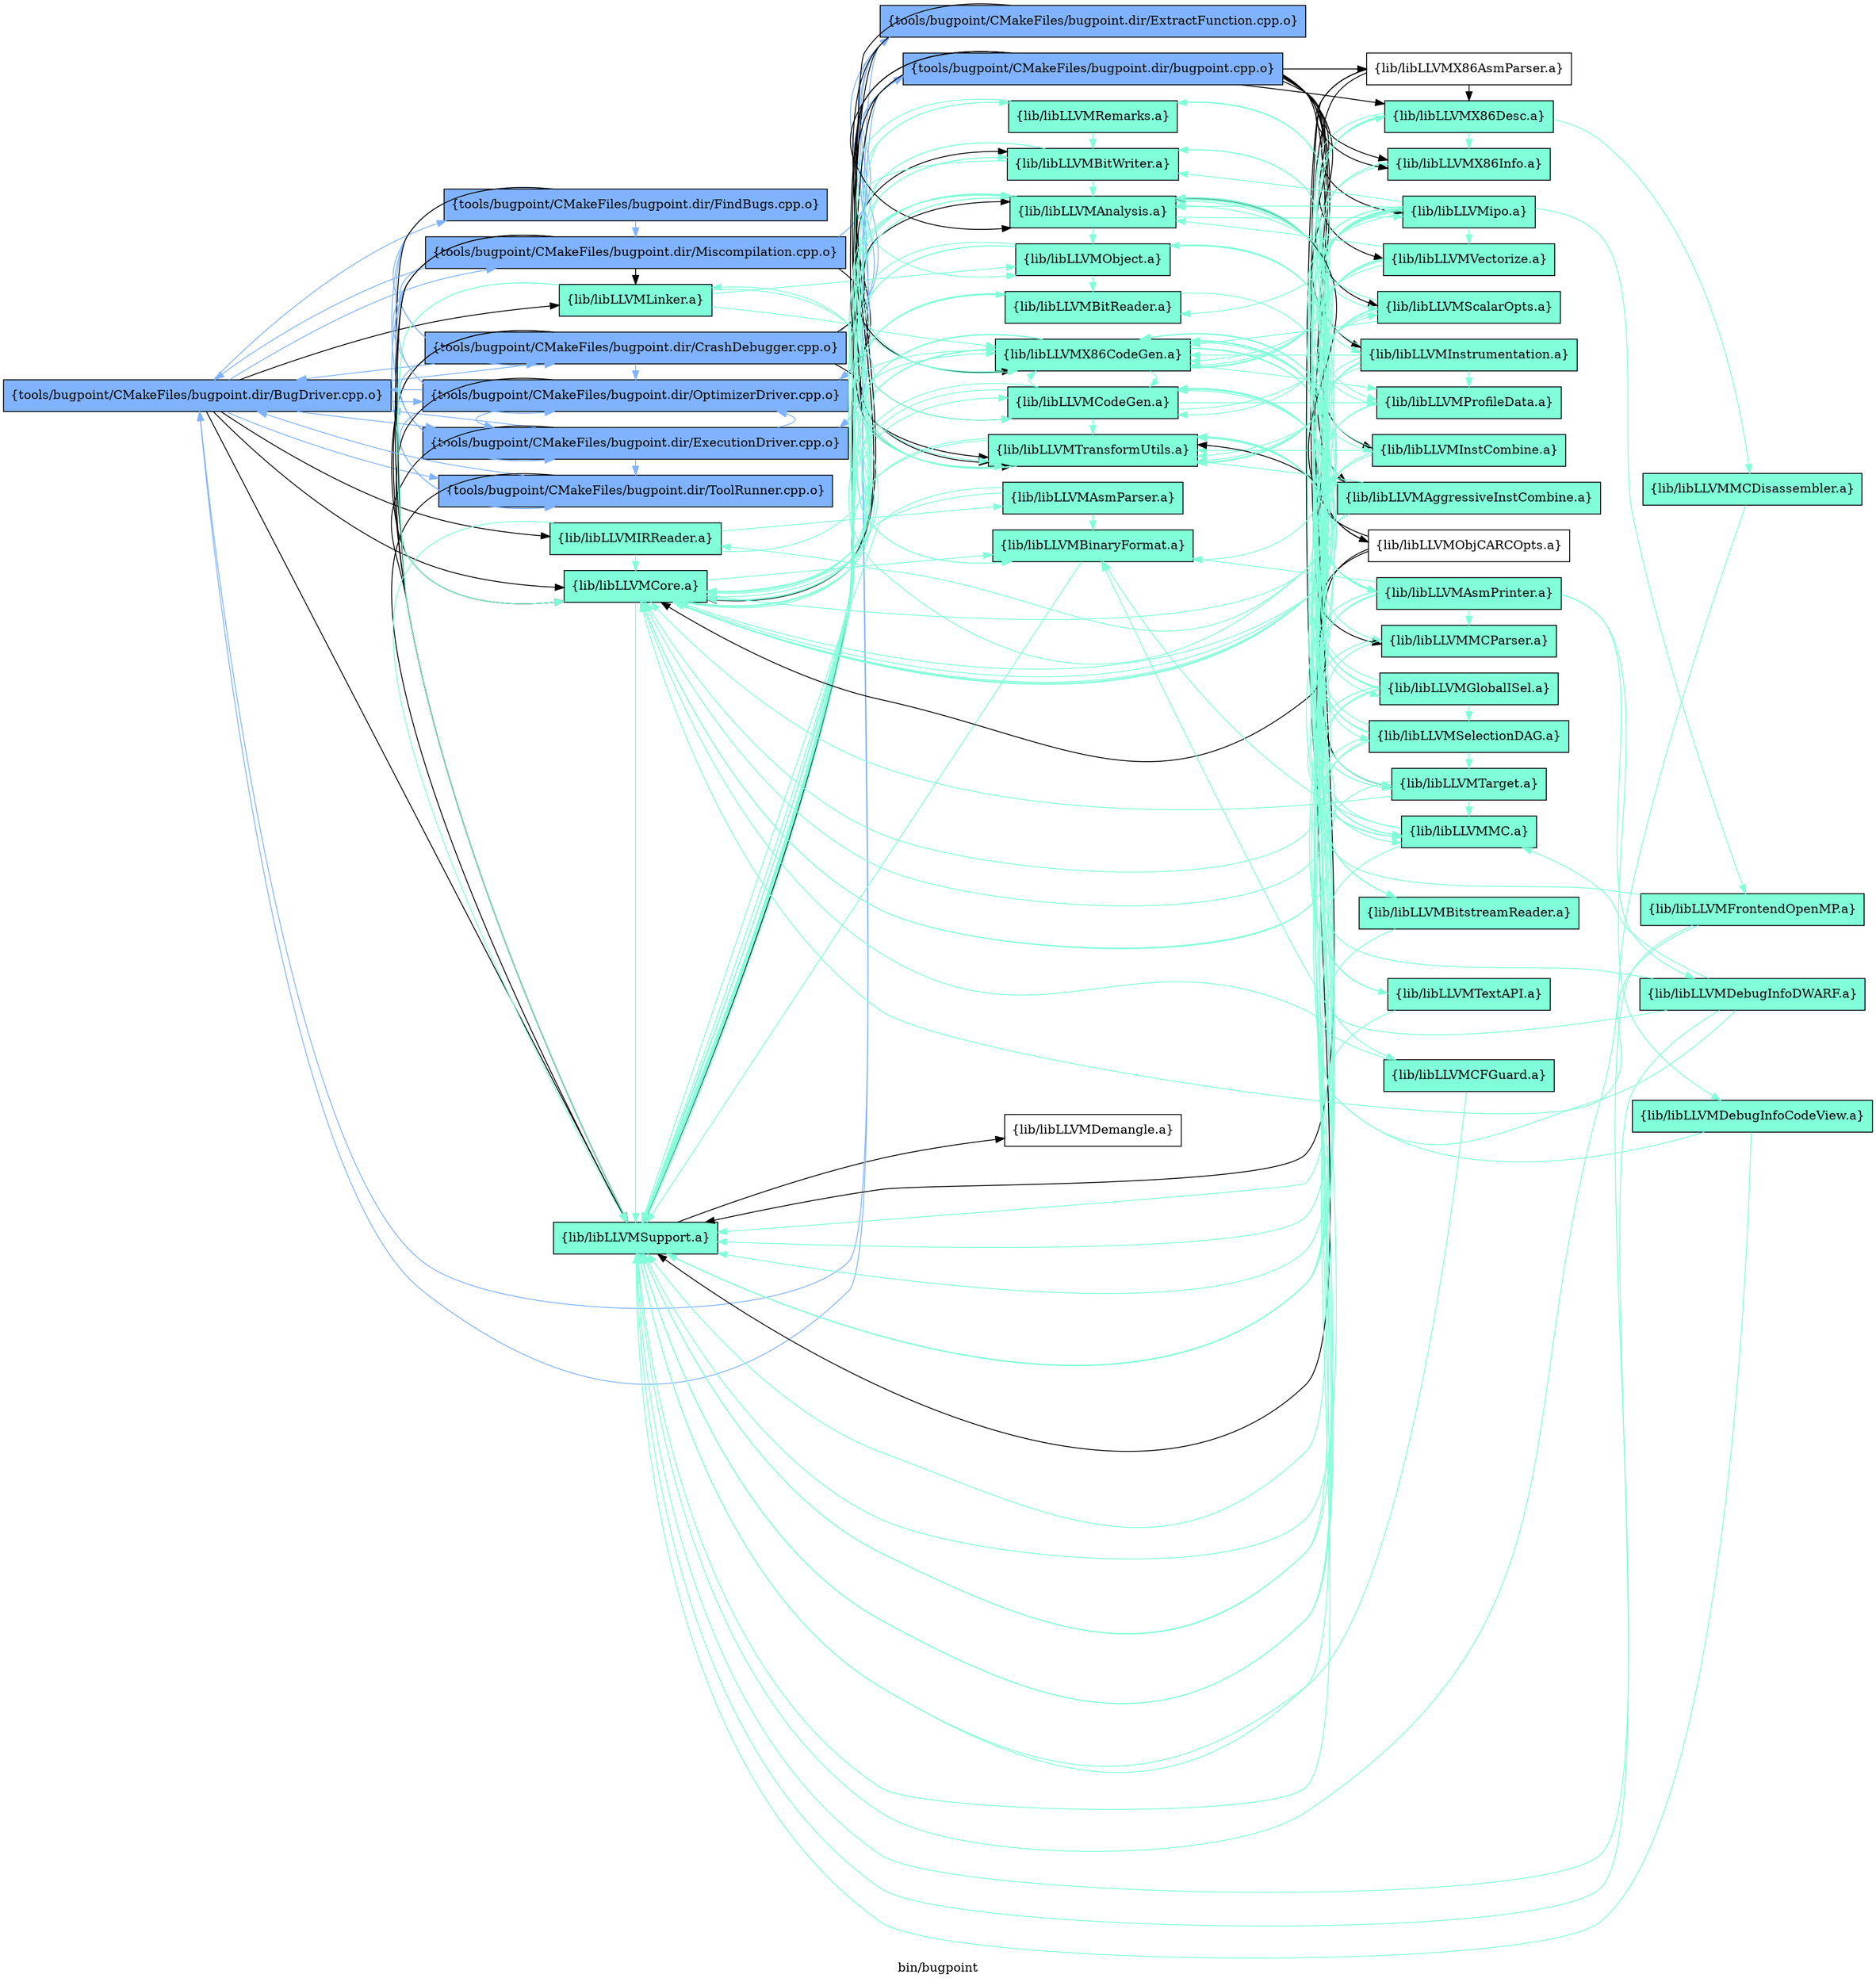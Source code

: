 digraph "bin/bugpoint" {
	label="bin/bugpoint";
	rankdir=LR;
	{ rank=same; Node0x560f26cfa6d8;  }
	{ rank=same; Node0x560f26cfb358; Node0x560f26cfb5d8; Node0x560f26cfc488; Node0x560f26cfc7a8; Node0x560f26cfd888; Node0x560f26cfd5b8; Node0x560f26ce3ca8; Node0x560f26ce32a8; Node0x560f26ce46a8; Node0x560f26cf5d18;  }
	{ rank=same; Node0x560f26cfc2a8; Node0x560f26d03918; Node0x560f26ce28a8; Node0x560f26cf6678; Node0x560f26ce19f8; Node0x560f26ce1ea8; Node0x560f26ce9838; Node0x560f26ce05f8; Node0x560f26ce92e8; Node0x560f26ce0698; Node0x560f26ce1e58; Node0x560f26ce2e98; Node0x560f26ced6b8;  }
	{ rank=same; Node0x560f26ce14a8; Node0x560f26ce0aa8; Node0x560f26ce25d8; Node0x560f26ce2df8; Node0x560f26ce50a8; Node0x560f26ce50f8; Node0x560f26ce41f8; Node0x560f26cf7a78; Node0x560f26cf7f78; Node0x560f26cf6218; Node0x560f26cf6b78; Node0x560f26ce3d48; Node0x560f26ce23f8; Node0x560f26cf9cd8; Node0x560f26cf8ec8; Node0x560f26cf8a18; Node0x560f26cfc758; Node0x560f26cedde8; Node0x560f26ce3348; Node0x560f26ce2308;  }

	Node0x560f26cfa6d8 [shape=record,shape=box,group=2,style=filled,fillcolor="0.600000 0.5 1",label="{tools/bugpoint/CMakeFiles/bugpoint.dir/BugDriver.cpp.o}"];
	Node0x560f26cfa6d8 -> Node0x560f26cfb358[color="0.600000 0.5 1"];
	Node0x560f26cfa6d8 -> Node0x560f26cfb5d8[color="0.600000 0.5 1"];
	Node0x560f26cfa6d8 -> Node0x560f26cfc488[color="0.600000 0.5 1"];
	Node0x560f26cfa6d8 -> Node0x560f26cfc7a8[color="0.600000 0.5 1"];
	Node0x560f26cfa6d8 -> Node0x560f26cfd888[color="0.600000 0.5 1"];
	Node0x560f26cfa6d8 -> Node0x560f26cfd5b8[color="0.600000 0.5 1"];
	Node0x560f26cfa6d8 -> Node0x560f26ce3ca8;
	Node0x560f26cfa6d8 -> Node0x560f26ce32a8;
	Node0x560f26cfa6d8 -> Node0x560f26ce46a8;
	Node0x560f26cfa6d8 -> Node0x560f26cf5d18;
	Node0x560f26cfb358 [shape=record,shape=box,group=2,style=filled,fillcolor="0.600000 0.5 1",label="{tools/bugpoint/CMakeFiles/bugpoint.dir/CrashDebugger.cpp.o}"];
	Node0x560f26cfb358 -> Node0x560f26cfa6d8[color="0.600000 0.5 1"];
	Node0x560f26cfb358 -> Node0x560f26cfb5d8[color="0.600000 0.5 1"];
	Node0x560f26cfb358 -> Node0x560f26cfc2a8[color="0.600000 0.5 1"];
	Node0x560f26cfb358 -> Node0x560f26cfd888[color="0.600000 0.5 1"];
	Node0x560f26cfb358 -> Node0x560f26d03918[color="0.600000 0.5 1"];
	Node0x560f26cfb358 -> Node0x560f26ce28a8;
	Node0x560f26cfb358 -> Node0x560f26ce3ca8;
	Node0x560f26cfb358 -> Node0x560f26cf5d18;
	Node0x560f26cfb358 -> Node0x560f26cf6678;
	Node0x560f26cfb5d8 [shape=record,shape=box,group=2,style=filled,fillcolor="0.600000 0.5 1",label="{tools/bugpoint/CMakeFiles/bugpoint.dir/ExecutionDriver.cpp.o}"];
	Node0x560f26cfb5d8 -> Node0x560f26cfa6d8[color="0.600000 0.5 1"];
	Node0x560f26cfb5d8 -> Node0x560f26cfd888[color="0.600000 0.5 1"];
	Node0x560f26cfb5d8 -> Node0x560f26cfd5b8[color="0.600000 0.5 1"];
	Node0x560f26cfb5d8 -> Node0x560f26cf5d18;
	Node0x560f26cfc488 [shape=record,shape=box,group=2,style=filled,fillcolor="0.600000 0.5 1",label="{tools/bugpoint/CMakeFiles/bugpoint.dir/FindBugs.cpp.o}"];
	Node0x560f26cfc488 -> Node0x560f26cfb358[color="0.600000 0.5 1"];
	Node0x560f26cfc488 -> Node0x560f26cfb5d8[color="0.600000 0.5 1"];
	Node0x560f26cfc488 -> Node0x560f26cfc7a8[color="0.600000 0.5 1"];
	Node0x560f26cfc488 -> Node0x560f26cfd888[color="0.600000 0.5 1"];
	Node0x560f26cfc488 -> Node0x560f26cf5d18;
	Node0x560f26cfc7a8 [shape=record,shape=box,group=2,style=filled,fillcolor="0.600000 0.5 1",label="{tools/bugpoint/CMakeFiles/bugpoint.dir/Miscompilation.cpp.o}"];
	Node0x560f26cfc7a8 -> Node0x560f26cfa6d8[color="0.600000 0.5 1"];
	Node0x560f26cfc7a8 -> Node0x560f26cfb358[color="0.600000 0.5 1"];
	Node0x560f26cfc7a8 -> Node0x560f26cfb5d8[color="0.600000 0.5 1"];
	Node0x560f26cfc7a8 -> Node0x560f26cfc2a8[color="0.600000 0.5 1"];
	Node0x560f26cfc7a8 -> Node0x560f26cfd888[color="0.600000 0.5 1"];
	Node0x560f26cfc7a8 -> Node0x560f26cfd5b8[color="0.600000 0.5 1"];
	Node0x560f26cfc7a8 -> Node0x560f26d03918[color="0.600000 0.5 1"];
	Node0x560f26cfc7a8 -> Node0x560f26ce3ca8;
	Node0x560f26cfc7a8 -> Node0x560f26ce46a8;
	Node0x560f26cfc7a8 -> Node0x560f26cf5d18;
	Node0x560f26cfc7a8 -> Node0x560f26cf6678;
	Node0x560f26cfd888 [shape=record,shape=box,group=2,style=filled,fillcolor="0.600000 0.5 1",label="{tools/bugpoint/CMakeFiles/bugpoint.dir/OptimizerDriver.cpp.o}"];
	Node0x560f26cfd888 -> Node0x560f26cfa6d8[color="0.600000 0.5 1"];
	Node0x560f26cfd888 -> Node0x560f26cfb5d8[color="0.600000 0.5 1"];
	Node0x560f26cfd888 -> Node0x560f26cfd5b8[color="0.600000 0.5 1"];
	Node0x560f26cfd888 -> Node0x560f26ce19f8;
	Node0x560f26cfd888 -> Node0x560f26cf5d18;
	Node0x560f26cfd5b8 [shape=record,shape=box,group=2,style=filled,fillcolor="0.600000 0.5 1",label="{tools/bugpoint/CMakeFiles/bugpoint.dir/ToolRunner.cpp.o}"];
	Node0x560f26cfd5b8 -> Node0x560f26cfa6d8[color="0.600000 0.5 1"];
	Node0x560f26cfd5b8 -> Node0x560f26cf5d18;
	Node0x560f26ce3ca8 [shape=record,shape=box,group=1,style=filled,fillcolor="0.450000 0.5 1",label="{lib/libLLVMCore.a}"];
	Node0x560f26ce3ca8 -> Node0x560f26cf5d18[color="0.450000 0.5 1"];
	Node0x560f26ce3ca8 -> Node0x560f26ce1ea8[color="0.450000 0.5 1"];
	Node0x560f26ce3ca8 -> Node0x560f26ce9838[color="0.450000 0.5 1"];
	Node0x560f26ce3ca8 -> Node0x560f26ce05f8[color="0.450000 0.5 1"];
	Node0x560f26ce3ca8 -> Node0x560f26ce19f8[color="0.450000 0.5 1"];
	Node0x560f26ce3ca8 -> Node0x560f26ce92e8[color="0.450000 0.5 1"];
	Node0x560f26ce32a8 [shape=record,shape=box,group=1,style=filled,fillcolor="0.450000 0.5 1",label="{lib/libLLVMIRReader.a}"];
	Node0x560f26ce32a8 -> Node0x560f26ce3ca8[color="0.450000 0.5 1"];
	Node0x560f26ce32a8 -> Node0x560f26cf5d18[color="0.450000 0.5 1"];
	Node0x560f26ce32a8 -> Node0x560f26ce0698[color="0.450000 0.5 1"];
	Node0x560f26ce32a8 -> Node0x560f26ce1e58[color="0.450000 0.5 1"];
	Node0x560f26ce46a8 [shape=record,shape=box,group=1,style=filled,fillcolor="0.450000 0.5 1",label="{lib/libLLVMLinker.a}"];
	Node0x560f26ce46a8 -> Node0x560f26ce05f8[color="0.450000 0.5 1"];
	Node0x560f26ce46a8 -> Node0x560f26ce3ca8[color="0.450000 0.5 1"];
	Node0x560f26ce46a8 -> Node0x560f26cf5d18[color="0.450000 0.5 1"];
	Node0x560f26ce46a8 -> Node0x560f26cf6678[color="0.450000 0.5 1"];
	Node0x560f26ce46a8 -> Node0x560f26ce2e98[color="0.450000 0.5 1"];
	Node0x560f26cf5d18 [shape=record,shape=box,group=1,style=filled,fillcolor="0.450000 0.5 1",label="{lib/libLLVMSupport.a}"];
	Node0x560f26cf5d18 -> Node0x560f26ce05f8[color="0.450000 0.5 1"];
	Node0x560f26cf5d18 -> Node0x560f26ce19f8[color="0.450000 0.5 1"];
	Node0x560f26cf5d18 -> Node0x560f26ced6b8;
	Node0x560f26cfc2a8 [shape=record,shape=box,group=2,style=filled,fillcolor="0.600000 0.5 1",label="{tools/bugpoint/CMakeFiles/bugpoint.dir/ExtractFunction.cpp.o}"];
	Node0x560f26cfc2a8 -> Node0x560f26cfa6d8[color="0.600000 0.5 1"];
	Node0x560f26cfc2a8 -> Node0x560f26cfb5d8[color="0.600000 0.5 1"];
	Node0x560f26cfc2a8 -> Node0x560f26cfd888[color="0.600000 0.5 1"];
	Node0x560f26cfc2a8 -> Node0x560f26ce3ca8;
	Node0x560f26cfc2a8 -> Node0x560f26cf5d18;
	Node0x560f26cfc2a8 -> Node0x560f26cf6678;
	Node0x560f26d03918 [shape=record,shape=box,group=2,style=filled,fillcolor="0.600000 0.5 1",label="{tools/bugpoint/CMakeFiles/bugpoint.dir/bugpoint.cpp.o}"];
	Node0x560f26d03918 -> Node0x560f26cfa6d8[color="0.600000 0.5 1"];
	Node0x560f26d03918 -> Node0x560f26ce14a8;
	Node0x560f26d03918 -> Node0x560f26ce05f8;
	Node0x560f26d03918 -> Node0x560f26ce0aa8;
	Node0x560f26d03918 -> Node0x560f26ce25d8;
	Node0x560f26d03918 -> Node0x560f26ce28a8;
	Node0x560f26d03918 -> Node0x560f26ce3ca8;
	Node0x560f26d03918 -> Node0x560f26ce1ea8;
	Node0x560f26d03918 -> Node0x560f26ce2df8;
	Node0x560f26d03918 -> Node0x560f26ce50a8;
	Node0x560f26d03918 -> Node0x560f26ce50f8;
	Node0x560f26d03918 -> Node0x560f26ce41f8;
	Node0x560f26d03918 -> Node0x560f26cf7a78;
	Node0x560f26d03918 -> Node0x560f26cf7f78;
	Node0x560f26d03918 -> Node0x560f26cf5d18;
	Node0x560f26d03918 -> Node0x560f26cf6218;
	Node0x560f26d03918 -> Node0x560f26cf6678;
	Node0x560f26d03918 -> Node0x560f26cf6b78;
	Node0x560f26ce28a8 [shape=record,shape=box,group=1,style=filled,fillcolor="0.450000 0.5 1",label="{lib/libLLVMAnalysis.a}"];
	Node0x560f26ce28a8 -> Node0x560f26ce05f8[color="0.450000 0.5 1"];
	Node0x560f26ce28a8 -> Node0x560f26ce3ca8[color="0.450000 0.5 1"];
	Node0x560f26ce28a8 -> Node0x560f26cf5d18[color="0.450000 0.5 1"];
	Node0x560f26ce28a8 -> Node0x560f26ce9838[color="0.450000 0.5 1"];
	Node0x560f26ce28a8 -> Node0x560f26ce2e98[color="0.450000 0.5 1"];
	Node0x560f26ce28a8 -> Node0x560f26ce3d48[color="0.450000 0.5 1"];
	Node0x560f26ce28a8 -> Node0x560f26ce2df8[color="0.450000 0.5 1"];
	Node0x560f26cf6678 [shape=record,shape=box,group=1,style=filled,fillcolor="0.450000 0.5 1",label="{lib/libLLVMTransformUtils.a}"];
	Node0x560f26cf6678 -> Node0x560f26cf5d18[color="0.450000 0.5 1"];
	Node0x560f26cf6678 -> Node0x560f26ce05f8[color="0.450000 0.5 1"];
	Node0x560f26cf6678 -> Node0x560f26ce28a8[color="0.450000 0.5 1"];
	Node0x560f26cf6678 -> Node0x560f26ce3ca8[color="0.450000 0.5 1"];
	Node0x560f26ce19f8 [shape=record,shape=box,group=1,style=filled,fillcolor="0.450000 0.5 1",label="{lib/libLLVMBitWriter.a}"];
	Node0x560f26ce19f8 -> Node0x560f26ce28a8[color="0.450000 0.5 1"];
	Node0x560f26ce19f8 -> Node0x560f26ce3ca8[color="0.450000 0.5 1"];
	Node0x560f26ce19f8 -> Node0x560f26cf5d18[color="0.450000 0.5 1"];
	Node0x560f26ce19f8 -> Node0x560f26ce2e98[color="0.450000 0.5 1"];
	Node0x560f26ce19f8 -> Node0x560f26ce23f8[color="0.450000 0.5 1"];
	Node0x560f26ce14a8 [shape=record,shape=box,group=0,label="{lib/libLLVMX86AsmParser.a}"];
	Node0x560f26ce14a8 -> Node0x560f26ce0aa8;
	Node0x560f26ce14a8 -> Node0x560f26ce25d8;
	Node0x560f26ce14a8 -> Node0x560f26cf5d18;
	Node0x560f26ce14a8 -> Node0x560f26ce3348;
	Node0x560f26ce14a8 -> Node0x560f26ce23f8;
	Node0x560f26ce05f8 [shape=record,shape=box,group=1,style=filled,fillcolor="0.450000 0.5 1",label="{lib/libLLVMX86CodeGen.a}"];
	Node0x560f26ce05f8 -> Node0x560f26ce0aa8[color="0.450000 0.5 1"];
	Node0x560f26ce05f8 -> Node0x560f26ce25d8[color="0.450000 0.5 1"];
	Node0x560f26ce05f8 -> Node0x560f26ce3ca8[color="0.450000 0.5 1"];
	Node0x560f26ce05f8 -> Node0x560f26ce1ea8[color="0.450000 0.5 1"];
	Node0x560f26ce05f8 -> Node0x560f26cf5d18[color="0.450000 0.5 1"];
	Node0x560f26ce05f8 -> Node0x560f26cf9cd8[color="0.450000 0.5 1"];
	Node0x560f26ce05f8 -> Node0x560f26ce23f8[color="0.450000 0.5 1"];
	Node0x560f26ce05f8 -> Node0x560f26ce28a8[color="0.450000 0.5 1"];
	Node0x560f26ce05f8 -> Node0x560f26cf6218[color="0.450000 0.5 1"];
	Node0x560f26ce05f8 -> Node0x560f26cf8ec8[color="0.450000 0.5 1"];
	Node0x560f26ce05f8 -> Node0x560f26cf8a18[color="0.450000 0.5 1"];
	Node0x560f26ce05f8 -> Node0x560f26cfc758[color="0.450000 0.5 1"];
	Node0x560f26ce05f8 -> Node0x560f26ce3d48[color="0.450000 0.5 1"];
	Node0x560f26ce05f8 -> Node0x560f26cf6678[color="0.450000 0.5 1"];
	Node0x560f26ce0aa8 [shape=record,shape=box,group=1,style=filled,fillcolor="0.450000 0.5 1",label="{lib/libLLVMX86Desc.a}"];
	Node0x560f26ce0aa8 -> Node0x560f26cf5d18[color="0.450000 0.5 1"];
	Node0x560f26ce0aa8 -> Node0x560f26ce23f8[color="0.450000 0.5 1"];
	Node0x560f26ce0aa8 -> Node0x560f26ce25d8[color="0.450000 0.5 1"];
	Node0x560f26ce0aa8 -> Node0x560f26cf97d8[color="0.450000 0.5 1"];
	Node0x560f26ce0aa8 -> Node0x560f26ce9838[color="0.450000 0.5 1"];
	Node0x560f26ce25d8 [shape=record,shape=box,group=1,style=filled,fillcolor="0.450000 0.5 1",label="{lib/libLLVMX86Info.a}"];
	Node0x560f26ce25d8 -> Node0x560f26cf5d18[color="0.450000 0.5 1"];
	Node0x560f26ce1ea8 [shape=record,shape=box,group=1,style=filled,fillcolor="0.450000 0.5 1",label="{lib/libLLVMCodeGen.a}"];
	Node0x560f26ce1ea8 -> Node0x560f26ce05f8[color="0.450000 0.5 1"];
	Node0x560f26ce1ea8 -> Node0x560f26ce3ca8[color="0.450000 0.5 1"];
	Node0x560f26ce1ea8 -> Node0x560f26cf5d18[color="0.450000 0.5 1"];
	Node0x560f26ce1ea8 -> Node0x560f26ce23f8[color="0.450000 0.5 1"];
	Node0x560f26ce1ea8 -> Node0x560f26ce28a8[color="0.450000 0.5 1"];
	Node0x560f26ce1ea8 -> Node0x560f26cf6678[color="0.450000 0.5 1"];
	Node0x560f26ce1ea8 -> Node0x560f26cf6218[color="0.450000 0.5 1"];
	Node0x560f26ce1ea8 -> Node0x560f26ce3d48[color="0.450000 0.5 1"];
	Node0x560f26ce1ea8 -> Node0x560f26cf7f78[color="0.450000 0.5 1"];
	Node0x560f26ce2df8 [shape=record,shape=box,group=1,style=filled,fillcolor="0.450000 0.5 1",label="{lib/libLLVMipo.a}"];
	Node0x560f26ce2df8 -> Node0x560f26ce28a8[color="0.450000 0.5 1"];
	Node0x560f26ce2df8 -> Node0x560f26ce3ca8[color="0.450000 0.5 1"];
	Node0x560f26ce2df8 -> Node0x560f26cf5d18[color="0.450000 0.5 1"];
	Node0x560f26ce2df8 -> Node0x560f26cf6678[color="0.450000 0.5 1"];
	Node0x560f26ce2df8 -> Node0x560f26ce05f8[color="0.450000 0.5 1"];
	Node0x560f26ce2df8 -> Node0x560f26ce32a8[color="0.450000 0.5 1"];
	Node0x560f26ce2df8 -> Node0x560f26ce46a8[color="0.450000 0.5 1"];
	Node0x560f26ce2df8 -> Node0x560f26ce1e58[color="0.450000 0.5 1"];
	Node0x560f26ce2df8 -> Node0x560f26ce1ea8[color="0.450000 0.5 1"];
	Node0x560f26ce2df8 -> Node0x560f26ce19f8[color="0.450000 0.5 1"];
	Node0x560f26ce2df8 -> Node0x560f26cdf3d8[color="0.450000 0.5 1"];
	Node0x560f26ce2df8 -> Node0x560f26ce50a8[color="0.450000 0.5 1"];
	Node0x560f26ce2df8 -> Node0x560f26ce50f8[color="0.450000 0.5 1"];
	Node0x560f26ce2df8 -> Node0x560f26ce41f8[color="0.450000 0.5 1"];
	Node0x560f26ce2df8 -> Node0x560f26cf7f78[color="0.450000 0.5 1"];
	Node0x560f26ce2df8 -> Node0x560f26cf6b78[color="0.450000 0.5 1"];
	Node0x560f26ce2df8 -> Node0x560f26ce3d48[color="0.450000 0.5 1"];
	Node0x560f26ce50a8 [shape=record,shape=box,group=1,style=filled,fillcolor="0.450000 0.5 1",label="{lib/libLLVMAggressiveInstCombine.a}"];
	Node0x560f26ce50a8 -> Node0x560f26ce28a8[color="0.450000 0.5 1"];
	Node0x560f26ce50a8 -> Node0x560f26ce3ca8[color="0.450000 0.5 1"];
	Node0x560f26ce50a8 -> Node0x560f26cf5d18[color="0.450000 0.5 1"];
	Node0x560f26ce50a8 -> Node0x560f26cf6678[color="0.450000 0.5 1"];
	Node0x560f26ce50f8 [shape=record,shape=box,group=1,style=filled,fillcolor="0.450000 0.5 1",label="{lib/libLLVMInstCombine.a}"];
	Node0x560f26ce50f8 -> Node0x560f26ce28a8[color="0.450000 0.5 1"];
	Node0x560f26ce50f8 -> Node0x560f26ce3ca8[color="0.450000 0.5 1"];
	Node0x560f26ce50f8 -> Node0x560f26cf5d18[color="0.450000 0.5 1"];
	Node0x560f26ce50f8 -> Node0x560f26cf6678[color="0.450000 0.5 1"];
	Node0x560f26ce41f8 [shape=record,shape=box,group=1,style=filled,fillcolor="0.450000 0.5 1",label="{lib/libLLVMInstrumentation.a}"];
	Node0x560f26ce41f8 -> Node0x560f26ce28a8[color="0.450000 0.5 1"];
	Node0x560f26ce41f8 -> Node0x560f26ce3ca8[color="0.450000 0.5 1"];
	Node0x560f26ce41f8 -> Node0x560f26cf5d18[color="0.450000 0.5 1"];
	Node0x560f26ce41f8 -> Node0x560f26ce3d48[color="0.450000 0.5 1"];
	Node0x560f26ce41f8 -> Node0x560f26cf6678[color="0.450000 0.5 1"];
	Node0x560f26ce41f8 -> Node0x560f26ce05f8[color="0.450000 0.5 1"];
	Node0x560f26ce41f8 -> Node0x560f26ce23f8[color="0.450000 0.5 1"];
	Node0x560f26cf7a78 [shape=record,shape=box,group=0,label="{lib/libLLVMObjCARCOpts.a}"];
	Node0x560f26cf7a78 -> Node0x560f26ce28a8;
	Node0x560f26cf7a78 -> Node0x560f26ce3ca8;
	Node0x560f26cf7a78 -> Node0x560f26cf5d18;
	Node0x560f26cf7a78 -> Node0x560f26cf6678;
	Node0x560f26cf7f78 [shape=record,shape=box,group=1,style=filled,fillcolor="0.450000 0.5 1",label="{lib/libLLVMScalarOpts.a}"];
	Node0x560f26cf7f78 -> Node0x560f26ce28a8[color="0.450000 0.5 1"];
	Node0x560f26cf7f78 -> Node0x560f26ce3ca8[color="0.450000 0.5 1"];
	Node0x560f26cf7f78 -> Node0x560f26cf5d18[color="0.450000 0.5 1"];
	Node0x560f26cf7f78 -> Node0x560f26cf6678[color="0.450000 0.5 1"];
	Node0x560f26cf7f78 -> Node0x560f26ce05f8[color="0.450000 0.5 1"];
	Node0x560f26cf6218 [shape=record,shape=box,group=1,style=filled,fillcolor="0.450000 0.5 1",label="{lib/libLLVMTarget.a}"];
	Node0x560f26cf6218 -> Node0x560f26ce28a8[color="0.450000 0.5 1"];
	Node0x560f26cf6218 -> Node0x560f26ce3ca8[color="0.450000 0.5 1"];
	Node0x560f26cf6218 -> Node0x560f26cf5d18[color="0.450000 0.5 1"];
	Node0x560f26cf6218 -> Node0x560f26ce23f8[color="0.450000 0.5 1"];
	Node0x560f26cf6b78 [shape=record,shape=box,group=1,style=filled,fillcolor="0.450000 0.5 1",label="{lib/libLLVMVectorize.a}"];
	Node0x560f26cf6b78 -> Node0x560f26ce28a8[color="0.450000 0.5 1"];
	Node0x560f26cf6b78 -> Node0x560f26ce3ca8[color="0.450000 0.5 1"];
	Node0x560f26cf6b78 -> Node0x560f26cf5d18[color="0.450000 0.5 1"];
	Node0x560f26cf6b78 -> Node0x560f26cf6678[color="0.450000 0.5 1"];
	Node0x560f26cf6b78 -> Node0x560f26ce05f8[color="0.450000 0.5 1"];
	Node0x560f26ce3348 [shape=record,shape=box,group=1,style=filled,fillcolor="0.450000 0.5 1",label="{lib/libLLVMMCParser.a}"];
	Node0x560f26ce3348 -> Node0x560f26cf5d18[color="0.450000 0.5 1"];
	Node0x560f26ce3348 -> Node0x560f26ce23f8[color="0.450000 0.5 1"];
	Node0x560f26ce23f8 [shape=record,shape=box,group=1,style=filled,fillcolor="0.450000 0.5 1",label="{lib/libLLVMMC.a}"];
	Node0x560f26ce23f8 -> Node0x560f26cf5d18[color="0.450000 0.5 1"];
	Node0x560f26ce23f8 -> Node0x560f26ce9838[color="0.450000 0.5 1"];
	Node0x560f26ce23f8 -> Node0x560f26ce05f8[color="0.450000 0.5 1"];
	Node0x560f26cf9cd8 [shape=record,shape=box,group=1,style=filled,fillcolor="0.450000 0.5 1",label="{lib/libLLVMAsmPrinter.a}"];
	Node0x560f26cf9cd8 -> Node0x560f26ce28a8[color="0.450000 0.5 1"];
	Node0x560f26cf9cd8 -> Node0x560f26ce3ca8[color="0.450000 0.5 1"];
	Node0x560f26cf9cd8 -> Node0x560f26ce1ea8[color="0.450000 0.5 1"];
	Node0x560f26cf9cd8 -> Node0x560f26cf5d18[color="0.450000 0.5 1"];
	Node0x560f26cf9cd8 -> Node0x560f26cf6218[color="0.450000 0.5 1"];
	Node0x560f26cf9cd8 -> Node0x560f26ce23f8[color="0.450000 0.5 1"];
	Node0x560f26cf9cd8 -> Node0x560f26ce9838[color="0.450000 0.5 1"];
	Node0x560f26cf9cd8 -> Node0x560f26ce92e8[color="0.450000 0.5 1"];
	Node0x560f26cf9cd8 -> Node0x560f26ce3348[color="0.450000 0.5 1"];
	Node0x560f26cf9cd8 -> Node0x560f26cfaa98[color="0.450000 0.5 1"];
	Node0x560f26cf9cd8 -> Node0x560f26ce2d58[color="0.450000 0.5 1"];
	Node0x560f26cf8ec8 [shape=record,shape=box,group=1,style=filled,fillcolor="0.450000 0.5 1",label="{lib/libLLVMSelectionDAG.a}"];
	Node0x560f26cf8ec8 -> Node0x560f26ce28a8[color="0.450000 0.5 1"];
	Node0x560f26cf8ec8 -> Node0x560f26ce3ca8[color="0.450000 0.5 1"];
	Node0x560f26cf8ec8 -> Node0x560f26ce1ea8[color="0.450000 0.5 1"];
	Node0x560f26cf8ec8 -> Node0x560f26cf5d18[color="0.450000 0.5 1"];
	Node0x560f26cf8ec8 -> Node0x560f26ce23f8[color="0.450000 0.5 1"];
	Node0x560f26cf8ec8 -> Node0x560f26cf6218[color="0.450000 0.5 1"];
	Node0x560f26cf8ec8 -> Node0x560f26cf6678[color="0.450000 0.5 1"];
	Node0x560f26cf8ec8 -> Node0x560f26ce05f8[color="0.450000 0.5 1"];
	Node0x560f26cf8a18 [shape=record,shape=box,group=1,style=filled,fillcolor="0.450000 0.5 1",label="{lib/libLLVMGlobalISel.a}"];
	Node0x560f26cf8a18 -> Node0x560f26ce3ca8[color="0.450000 0.5 1"];
	Node0x560f26cf8a18 -> Node0x560f26ce1ea8[color="0.450000 0.5 1"];
	Node0x560f26cf8a18 -> Node0x560f26cf5d18[color="0.450000 0.5 1"];
	Node0x560f26cf8a18 -> Node0x560f26ce28a8[color="0.450000 0.5 1"];
	Node0x560f26cf8a18 -> Node0x560f26cf6218[color="0.450000 0.5 1"];
	Node0x560f26cf8a18 -> Node0x560f26cf6678[color="0.450000 0.5 1"];
	Node0x560f26cf8a18 -> Node0x560f26cf8ec8[color="0.450000 0.5 1"];
	Node0x560f26cf8a18 -> Node0x560f26ce23f8[color="0.450000 0.5 1"];
	Node0x560f26cf8a18 -> Node0x560f26ce05f8[color="0.450000 0.5 1"];
	Node0x560f26cfc758 [shape=record,shape=box,group=1,style=filled,fillcolor="0.450000 0.5 1",label="{lib/libLLVMCFGuard.a}"];
	Node0x560f26cfc758 -> Node0x560f26ce3ca8[color="0.450000 0.5 1"];
	Node0x560f26cfc758 -> Node0x560f26cf5d18[color="0.450000 0.5 1"];
	Node0x560f26ce3d48 [shape=record,shape=box,group=1,style=filled,fillcolor="0.450000 0.5 1",label="{lib/libLLVMProfileData.a}"];
	Node0x560f26ce3d48 -> Node0x560f26ce3ca8[color="0.450000 0.5 1"];
	Node0x560f26ce3d48 -> Node0x560f26cf5d18[color="0.450000 0.5 1"];
	Node0x560f26cf97d8 [shape=record,shape=box,group=1,style=filled,fillcolor="0.450000 0.5 1",label="{lib/libLLVMMCDisassembler.a}"];
	Node0x560f26cf97d8 -> Node0x560f26cf5d18[color="0.450000 0.5 1"];
	Node0x560f26ce9838 [shape=record,shape=box,group=1,style=filled,fillcolor="0.450000 0.5 1",label="{lib/libLLVMBinaryFormat.a}"];
	Node0x560f26ce9838 -> Node0x560f26cf5d18[color="0.450000 0.5 1"];
	Node0x560f26ce2e98 [shape=record,shape=box,group=1,style=filled,fillcolor="0.450000 0.5 1",label="{lib/libLLVMObject.a}"];
	Node0x560f26ce2e98 -> Node0x560f26cf5d18[color="0.450000 0.5 1"];
	Node0x560f26ce2e98 -> Node0x560f26ce9838[color="0.450000 0.5 1"];
	Node0x560f26ce2e98 -> Node0x560f26ce3ca8[color="0.450000 0.5 1"];
	Node0x560f26ce2e98 -> Node0x560f26ce23f8[color="0.450000 0.5 1"];
	Node0x560f26ce2e98 -> Node0x560f26ce1e58[color="0.450000 0.5 1"];
	Node0x560f26ce2e98 -> Node0x560f26ce3348[color="0.450000 0.5 1"];
	Node0x560f26ce2e98 -> Node0x560f26ce2308[color="0.450000 0.5 1"];
	Node0x560f26ce92e8 [shape=record,shape=box,group=1,style=filled,fillcolor="0.450000 0.5 1",label="{lib/libLLVMRemarks.a}"];
	Node0x560f26ce92e8 -> Node0x560f26cf5d18[color="0.450000 0.5 1"];
	Node0x560f26ce92e8 -> Node0x560f26ce19f8[color="0.450000 0.5 1"];
	Node0x560f26ce92e8 -> Node0x560f26cedde8[color="0.450000 0.5 1"];
	Node0x560f26ce92e8 -> Node0x560f26ce1ea8[color="0.450000 0.5 1"];
	Node0x560f26ce1e58 [shape=record,shape=box,group=1,style=filled,fillcolor="0.450000 0.5 1",label="{lib/libLLVMBitReader.a}"];
	Node0x560f26ce1e58 -> Node0x560f26ce3ca8[color="0.450000 0.5 1"];
	Node0x560f26ce1e58 -> Node0x560f26cf5d18[color="0.450000 0.5 1"];
	Node0x560f26ce1e58 -> Node0x560f26cedde8[color="0.450000 0.5 1"];
	Node0x560f26cdf3d8 [shape=record,shape=box,group=1,style=filled,fillcolor="0.450000 0.5 1",label="{lib/libLLVMFrontendOpenMP.a}"];
	Node0x560f26cdf3d8 -> Node0x560f26ce3ca8[color="0.450000 0.5 1"];
	Node0x560f26cdf3d8 -> Node0x560f26cf5d18[color="0.450000 0.5 1"];
	Node0x560f26cdf3d8 -> Node0x560f26cf6678[color="0.450000 0.5 1"];
	Node0x560f26ce0698 [shape=record,shape=box,group=1,style=filled,fillcolor="0.450000 0.5 1",label="{lib/libLLVMAsmParser.a}"];
	Node0x560f26ce0698 -> Node0x560f26ce3ca8[color="0.450000 0.5 1"];
	Node0x560f26ce0698 -> Node0x560f26cf5d18[color="0.450000 0.5 1"];
	Node0x560f26ce0698 -> Node0x560f26ce9838[color="0.450000 0.5 1"];
	Node0x560f26cfaa98 [shape=record,shape=box,group=1,style=filled,fillcolor="0.450000 0.5 1",label="{lib/libLLVMDebugInfoDWARF.a}"];
	Node0x560f26cfaa98 -> Node0x560f26cf5d18[color="0.450000 0.5 1"];
	Node0x560f26cfaa98 -> Node0x560f26ce23f8[color="0.450000 0.5 1"];
	Node0x560f26cfaa98 -> Node0x560f26ce9838[color="0.450000 0.5 1"];
	Node0x560f26cfaa98 -> Node0x560f26ce19f8[color="0.450000 0.5 1"];
	Node0x560f26cfaa98 -> Node0x560f26ce2e98[color="0.450000 0.5 1"];
	Node0x560f26ce2d58 [shape=record,shape=box,group=1,style=filled,fillcolor="0.450000 0.5 1",label="{lib/libLLVMDebugInfoCodeView.a}"];
	Node0x560f26ce2d58 -> Node0x560f26cf5d18[color="0.450000 0.5 1"];
	Node0x560f26ce2d58 -> Node0x560f26ce05f8[color="0.450000 0.5 1"];
	Node0x560f26ced6b8 [shape=record,shape=box,group=0,label="{lib/libLLVMDemangle.a}"];
	Node0x560f26ce2308 [shape=record,shape=box,group=1,style=filled,fillcolor="0.450000 0.5 1",label="{lib/libLLVMTextAPI.a}"];
	Node0x560f26ce2308 -> Node0x560f26cf5d18[color="0.450000 0.5 1"];
	Node0x560f26ce2308 -> Node0x560f26ce1ea8[color="0.450000 0.5 1"];
	Node0x560f26ce2308 -> Node0x560f26ce05f8[color="0.450000 0.5 1"];
	Node0x560f26cedde8 [shape=record,shape=box,group=1,style=filled,fillcolor="0.450000 0.5 1",label="{lib/libLLVMBitstreamReader.a}"];
	Node0x560f26cedde8 -> Node0x560f26ce19f8[color="0.450000 0.5 1"];
	Node0x560f26cedde8 -> Node0x560f26cf5d18[color="0.450000 0.5 1"];
}
